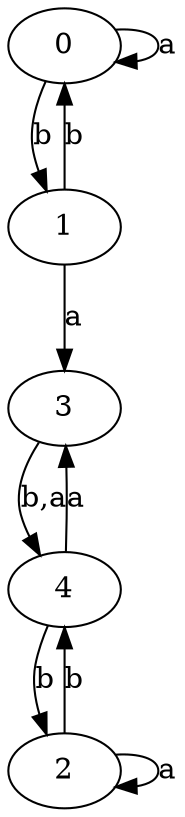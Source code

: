 digraph {
 ranksep=0.5;
 d2tdocpreamble = "\usetikzlibrary{automata}";
 d2tfigpreamble = "\tikzstyle{every state}= [ draw=blue!50,very thick,fill=blue!20]  \tikzstyle{auto}= [fill=white]";
 node [style="state"];
 edge [lblstyle="auto",topath="bend right", len=4  ]
  "0" [label="0",];
  "1" [label="1",style = "state, accepting"];
  "2" [label="2",style = "state, initial"];
  "3" [label="3",];
  "4" [label="4",];
  "0" -> "0" [label="a",topath="loop above"];
  "0" -> "1" [label="b"];
  "1" -> "0" [label="b"];
  "1" -> "3" [label="a"];
  "2" -> "2" [label="a",topath="loop above"];
  "2" -> "4" [label="b"];
  "3" -> "4" [label="b,a"];
  "4" -> "2" [label="b"];
  "4" -> "3" [label="a"];
}